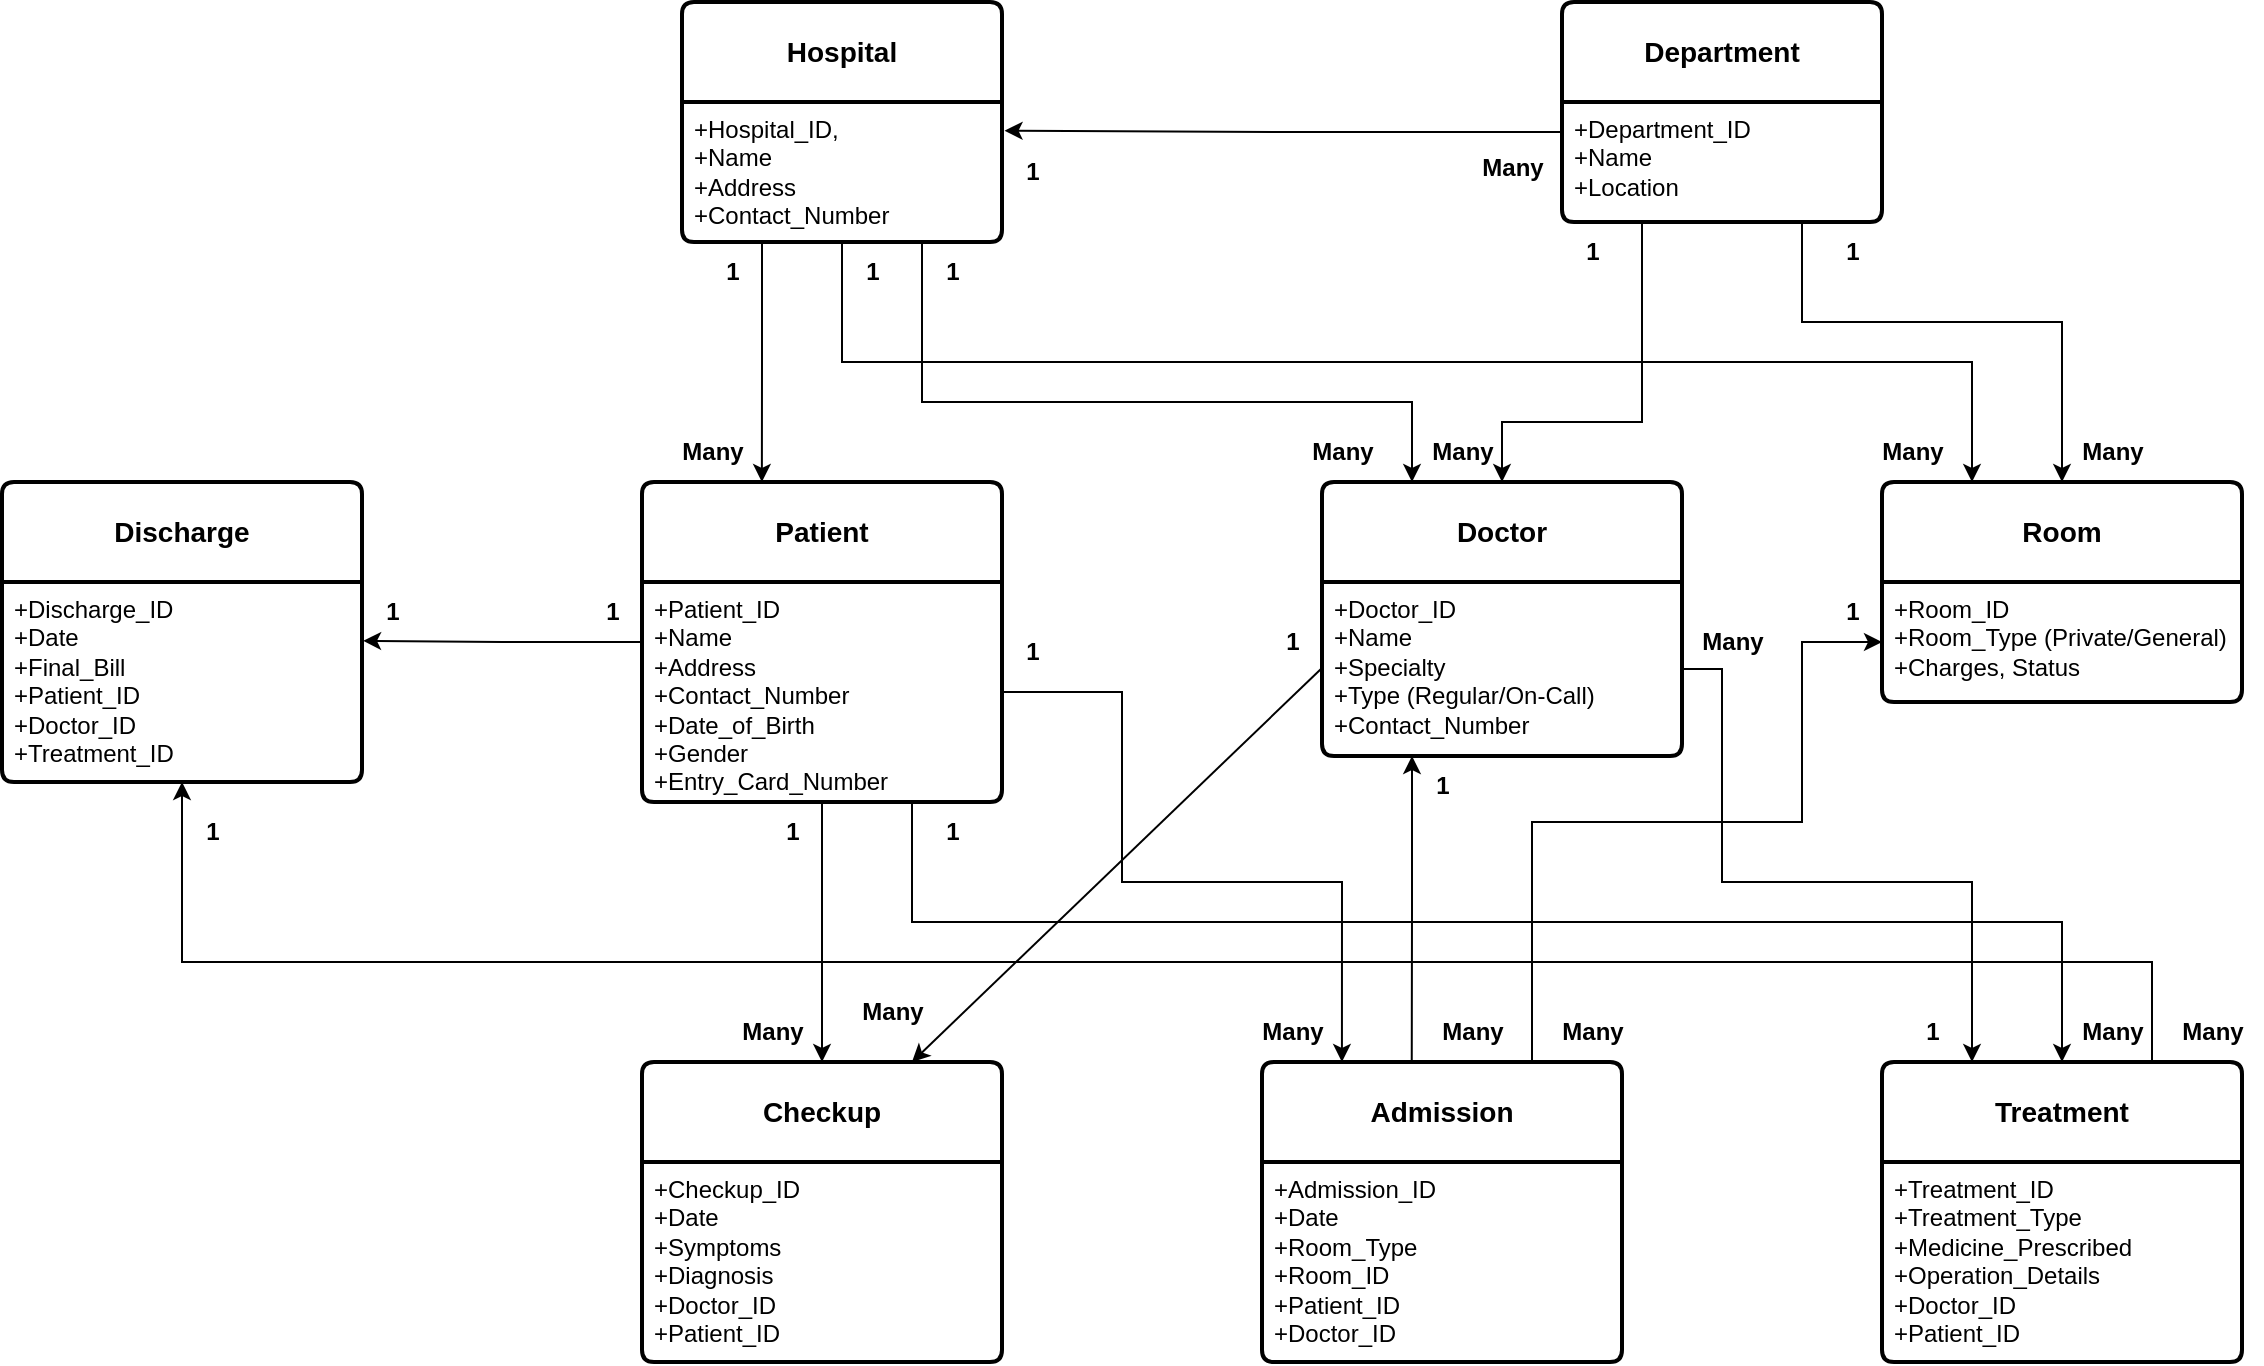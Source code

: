 <mxfile version="24.7.8">
  <diagram name="Page-1" id="GwTDUpay3KYhhRESg7AC">
    <mxGraphModel grid="1" page="1" gridSize="10" guides="1" tooltips="1" connect="1" arrows="1" fold="1" pageScale="1" pageWidth="850" pageHeight="1100" math="0" shadow="0">
      <root>
        <mxCell id="0" />
        <mxCell id="1" parent="0" />
        <mxCell id="qJj_PIesuQT_neQn-OG3-27" value="Hospital" style="swimlane;childLayout=stackLayout;horizontal=1;startSize=50;horizontalStack=0;rounded=1;fontSize=14;fontStyle=1;strokeWidth=2;resizeParent=0;resizeLast=1;shadow=0;dashed=0;align=center;arcSize=4;whiteSpace=wrap;html=1;" vertex="1" parent="1">
          <mxGeometry x="110" y="630" width="160" height="120" as="geometry">
            <mxRectangle x="190" y="400" width="90" height="50" as="alternateBounds" />
          </mxGeometry>
        </mxCell>
        <mxCell id="qJj_PIesuQT_neQn-OG3-28" value="+Hospital_ID,&amp;nbsp;&lt;div&gt;+Name&lt;/div&gt;&lt;div&gt;+Address&lt;br&gt;+Contact_Number&lt;br&gt;&lt;/div&gt;" style="align=left;strokeColor=none;fillColor=none;spacingLeft=4;fontSize=12;verticalAlign=top;resizable=0;rotatable=0;part=1;html=1;fontStyle=0" vertex="1" parent="qJj_PIesuQT_neQn-OG3-27">
          <mxGeometry y="50" width="160" height="70" as="geometry" />
        </mxCell>
        <mxCell id="qJj_PIesuQT_neQn-OG3-29" value="Department" style="swimlane;childLayout=stackLayout;horizontal=1;startSize=50;horizontalStack=0;rounded=1;fontSize=14;fontStyle=1;strokeWidth=2;resizeParent=0;resizeLast=1;shadow=0;dashed=0;align=center;arcSize=4;whiteSpace=wrap;html=1;" vertex="1" parent="1">
          <mxGeometry x="550" y="630" width="160" height="110" as="geometry">
            <mxRectangle x="190" y="400" width="90" height="50" as="alternateBounds" />
          </mxGeometry>
        </mxCell>
        <mxCell id="qJj_PIesuQT_neQn-OG3-30" value="+Department_ID&lt;br&gt;+Name&lt;br&gt;+Location" style="align=left;strokeColor=none;fillColor=none;spacingLeft=4;fontSize=12;verticalAlign=top;resizable=0;rotatable=0;part=1;html=1;fontStyle=0" vertex="1" parent="qJj_PIesuQT_neQn-OG3-29">
          <mxGeometry y="50" width="160" height="60" as="geometry" />
        </mxCell>
        <mxCell id="qJj_PIesuQT_neQn-OG3-31" value="Room" style="swimlane;childLayout=stackLayout;horizontal=1;startSize=50;horizontalStack=0;rounded=1;fontSize=14;fontStyle=1;strokeWidth=2;resizeParent=0;resizeLast=1;shadow=0;dashed=0;align=center;arcSize=4;whiteSpace=wrap;html=1;" vertex="1" parent="1">
          <mxGeometry x="710" y="870" width="180" height="110" as="geometry">
            <mxRectangle x="190" y="400" width="90" height="50" as="alternateBounds" />
          </mxGeometry>
        </mxCell>
        <mxCell id="qJj_PIesuQT_neQn-OG3-32" value="+Room_ID&lt;div&gt;+Room_Type (Private/General)&lt;br&gt;+Charges, Status&lt;/div&gt;" style="align=left;strokeColor=none;fillColor=none;spacingLeft=4;fontSize=12;verticalAlign=top;resizable=0;rotatable=0;part=1;html=1;fontStyle=0" vertex="1" parent="qJj_PIesuQT_neQn-OG3-31">
          <mxGeometry y="50" width="180" height="60" as="geometry" />
        </mxCell>
        <mxCell id="qJj_PIesuQT_neQn-OG3-33" value="Doctor" style="swimlane;childLayout=stackLayout;horizontal=1;startSize=50;horizontalStack=0;rounded=1;fontSize=14;fontStyle=1;strokeWidth=2;resizeParent=0;resizeLast=1;shadow=0;dashed=0;align=center;arcSize=4;whiteSpace=wrap;html=1;" vertex="1" parent="1">
          <mxGeometry x="430" y="870" width="180" height="137" as="geometry">
            <mxRectangle x="190" y="400" width="90" height="50" as="alternateBounds" />
          </mxGeometry>
        </mxCell>
        <mxCell id="qJj_PIesuQT_neQn-OG3-34" value="+Doctor_ID&lt;div&gt;+Name&lt;/div&gt;&lt;div&gt;+Specialty&lt;/div&gt;&lt;div&gt;+Type (Regular/On-Call)&lt;/div&gt;&lt;div&gt;&lt;span style=&quot;background-color: initial;&quot;&gt;+Contact_Number&lt;/span&gt;&lt;/div&gt;" style="align=left;strokeColor=none;fillColor=none;spacingLeft=4;fontSize=12;verticalAlign=top;resizable=0;rotatable=0;part=1;html=1;fontStyle=0" vertex="1" parent="qJj_PIesuQT_neQn-OG3-33">
          <mxGeometry y="50" width="180" height="87" as="geometry" />
        </mxCell>
        <mxCell id="qJj_PIesuQT_neQn-OG3-35" value="Patient" style="swimlane;childLayout=stackLayout;horizontal=1;startSize=50;horizontalStack=0;rounded=1;fontSize=14;fontStyle=1;strokeWidth=2;resizeParent=0;resizeLast=1;shadow=0;dashed=0;align=center;arcSize=4;whiteSpace=wrap;html=1;" vertex="1" parent="1">
          <mxGeometry x="90" y="870" width="180" height="160" as="geometry">
            <mxRectangle x="190" y="400" width="90" height="50" as="alternateBounds" />
          </mxGeometry>
        </mxCell>
        <mxCell id="qJj_PIesuQT_neQn-OG3-36" value="+Patient_ID&lt;div&gt;+Name&lt;br&gt;+Address&lt;/div&gt;&lt;div&gt;+Contact_Number&lt;/div&gt;&lt;div&gt;+Date_of_Birth&lt;/div&gt;&lt;div&gt;+Gender&lt;/div&gt;&lt;div&gt;+Entry_Card_Number&lt;/div&gt;" style="align=left;strokeColor=none;fillColor=none;spacingLeft=4;fontSize=12;verticalAlign=top;resizable=0;rotatable=0;part=1;html=1;fontStyle=0" vertex="1" parent="qJj_PIesuQT_neQn-OG3-35">
          <mxGeometry y="50" width="180" height="110" as="geometry" />
        </mxCell>
        <mxCell id="qJj_PIesuQT_neQn-OG3-37" value="Admission" style="swimlane;childLayout=stackLayout;horizontal=1;startSize=50;horizontalStack=0;rounded=1;fontSize=14;fontStyle=1;strokeWidth=2;resizeParent=0;resizeLast=1;shadow=0;dashed=0;align=center;arcSize=4;whiteSpace=wrap;html=1;" vertex="1" parent="1">
          <mxGeometry x="400" y="1160" width="180" height="150" as="geometry">
            <mxRectangle x="190" y="400" width="90" height="50" as="alternateBounds" />
          </mxGeometry>
        </mxCell>
        <mxCell id="qJj_PIesuQT_neQn-OG3-38" value="+Admission_ID&lt;div&gt;+Date&lt;/div&gt;&lt;div&gt;+Room_Type&lt;/div&gt;&lt;div&gt;+Room_ID&lt;/div&gt;&lt;div&gt;+Patient_ID&lt;/div&gt;&lt;div&gt;+Doctor_ID&lt;br&gt;&lt;/div&gt;" style="align=left;strokeColor=none;fillColor=none;spacingLeft=4;fontSize=12;verticalAlign=top;resizable=0;rotatable=0;part=1;html=1;fontStyle=0" vertex="1" parent="qJj_PIesuQT_neQn-OG3-37">
          <mxGeometry y="50" width="180" height="100" as="geometry" />
        </mxCell>
        <mxCell id="qJj_PIesuQT_neQn-OG3-39" value="Checkup" style="swimlane;childLayout=stackLayout;horizontal=1;startSize=50;horizontalStack=0;rounded=1;fontSize=14;fontStyle=1;strokeWidth=2;resizeParent=0;resizeLast=1;shadow=0;dashed=0;align=center;arcSize=4;whiteSpace=wrap;html=1;" vertex="1" parent="1">
          <mxGeometry x="90" y="1160" width="180" height="150" as="geometry">
            <mxRectangle x="190" y="400" width="90" height="50" as="alternateBounds" />
          </mxGeometry>
        </mxCell>
        <mxCell id="qJj_PIesuQT_neQn-OG3-40" value="&lt;div&gt;+Checkup_ID&lt;/div&gt;&lt;div&gt;+Date&lt;/div&gt;&lt;div&gt;+Symptoms&lt;/div&gt;&lt;div&gt;+Diagnosis&lt;/div&gt;&lt;div&gt;+Doctor_ID&lt;/div&gt;&lt;div&gt;+Patient_ID&lt;br&gt;&lt;/div&gt;" style="align=left;strokeColor=none;fillColor=none;spacingLeft=4;fontSize=12;verticalAlign=top;resizable=0;rotatable=0;part=1;html=1;fontStyle=0" vertex="1" parent="qJj_PIesuQT_neQn-OG3-39">
          <mxGeometry y="50" width="180" height="100" as="geometry" />
        </mxCell>
        <mxCell id="qJj_PIesuQT_neQn-OG3-121" style="edgeStyle=orthogonalEdgeStyle;rounded=0;orthogonalLoop=1;jettySize=auto;html=1;exitX=0.75;exitY=0;exitDx=0;exitDy=0;entryX=0.5;entryY=1;entryDx=0;entryDy=0;" edge="1" parent="1" source="qJj_PIesuQT_neQn-OG3-41" target="qJj_PIesuQT_neQn-OG3-44">
          <mxGeometry relative="1" as="geometry">
            <mxPoint x="650" y="1080" as="targetPoint" />
            <Array as="points">
              <mxPoint x="845" y="1110" />
              <mxPoint x="-140" y="1110" />
            </Array>
          </mxGeometry>
        </mxCell>
        <mxCell id="qJj_PIesuQT_neQn-OG3-41" value="Treatment" style="swimlane;childLayout=stackLayout;horizontal=1;startSize=50;horizontalStack=0;rounded=1;fontSize=14;fontStyle=1;strokeWidth=2;resizeParent=0;resizeLast=1;shadow=0;dashed=0;align=center;arcSize=4;whiteSpace=wrap;html=1;" vertex="1" parent="1">
          <mxGeometry x="710" y="1160" width="180" height="150" as="geometry">
            <mxRectangle x="190" y="400" width="90" height="50" as="alternateBounds" />
          </mxGeometry>
        </mxCell>
        <mxCell id="qJj_PIesuQT_neQn-OG3-42" value="&lt;div&gt;+Treatment_ID&lt;/div&gt;&lt;div&gt;+Treatment_Type&lt;/div&gt;&lt;div&gt;+Medicine_Prescribed&lt;/div&gt;&lt;div&gt;+Operation_Details&lt;/div&gt;&lt;div&gt;+Doctor_ID&lt;/div&gt;&lt;div&gt;+Patient_ID&lt;br&gt;&lt;/div&gt;" style="align=left;strokeColor=none;fillColor=none;spacingLeft=4;fontSize=12;verticalAlign=top;resizable=0;rotatable=0;part=1;html=1;" vertex="1" parent="qJj_PIesuQT_neQn-OG3-41">
          <mxGeometry y="50" width="180" height="100" as="geometry" />
        </mxCell>
        <mxCell id="qJj_PIesuQT_neQn-OG3-43" value="Discharge" style="swimlane;childLayout=stackLayout;horizontal=1;startSize=50;horizontalStack=0;rounded=1;fontSize=14;fontStyle=1;strokeWidth=2;resizeParent=0;resizeLast=1;shadow=0;dashed=0;align=center;arcSize=4;whiteSpace=wrap;html=1;" vertex="1" parent="1">
          <mxGeometry x="-230" y="870" width="180" height="150" as="geometry">
            <mxRectangle x="190" y="400" width="90" height="50" as="alternateBounds" />
          </mxGeometry>
        </mxCell>
        <mxCell id="qJj_PIesuQT_neQn-OG3-44" value="&lt;div&gt;+Discharge_ID&lt;/div&gt;&lt;div&gt;+Date&lt;/div&gt;&lt;div&gt;+Final_Bill&lt;/div&gt;&lt;div&gt;+Patient_ID&lt;/div&gt;&lt;div&gt;+Doctor_ID&lt;/div&gt;&lt;div&gt;+Treatment_ID&lt;br&gt;&lt;/div&gt;" style="align=left;strokeColor=none;fillColor=none;spacingLeft=4;fontSize=12;verticalAlign=top;resizable=0;rotatable=0;part=1;html=1;" vertex="1" parent="qJj_PIesuQT_neQn-OG3-43">
          <mxGeometry y="50" width="180" height="100" as="geometry" />
        </mxCell>
        <mxCell id="qJj_PIesuQT_neQn-OG3-46" style="edgeStyle=orthogonalEdgeStyle;rounded=0;orthogonalLoop=1;jettySize=auto;html=1;exitX=0;exitY=0.25;exitDx=0;exitDy=0;entryX=1.008;entryY=0.205;entryDx=0;entryDy=0;entryPerimeter=0;fontStyle=0" edge="1" parent="1" source="qJj_PIesuQT_neQn-OG3-30" target="qJj_PIesuQT_neQn-OG3-28">
          <mxGeometry relative="1" as="geometry" />
        </mxCell>
        <mxCell id="qJj_PIesuQT_neQn-OG3-56" value="1" style="text;html=1;align=center;verticalAlign=middle;resizable=0;points=[];autosize=1;strokeColor=none;fillColor=none;fontStyle=1" vertex="1" parent="1">
          <mxGeometry x="270" y="700" width="30" height="30" as="geometry" />
        </mxCell>
        <mxCell id="qJj_PIesuQT_neQn-OG3-57" value="Many" style="text;html=1;align=center;verticalAlign=middle;resizable=0;points=[];autosize=1;strokeColor=none;fillColor=none;fontStyle=1" vertex="1" parent="1">
          <mxGeometry x="500" y="698" width="50" height="30" as="geometry" />
        </mxCell>
        <mxCell id="qJj_PIesuQT_neQn-OG3-70" value="1" style="text;html=1;align=center;verticalAlign=middle;resizable=0;points=[];autosize=1;strokeColor=none;fillColor=none;fontStyle=1" vertex="1" parent="1">
          <mxGeometry x="550" y="740" width="30" height="30" as="geometry" />
        </mxCell>
        <mxCell id="qJj_PIesuQT_neQn-OG3-71" value="Many" style="text;html=1;align=center;verticalAlign=middle;resizable=0;points=[];autosize=1;strokeColor=none;fillColor=none;fontStyle=1" vertex="1" parent="1">
          <mxGeometry x="475" y="840" width="50" height="30" as="geometry" />
        </mxCell>
        <mxCell id="qJj_PIesuQT_neQn-OG3-72" value="1" style="text;html=1;align=center;verticalAlign=middle;resizable=0;points=[];autosize=1;strokeColor=none;fillColor=none;fontStyle=1" vertex="1" parent="1">
          <mxGeometry x="680" y="740" width="30" height="30" as="geometry" />
        </mxCell>
        <mxCell id="qJj_PIesuQT_neQn-OG3-73" value="Many" style="text;html=1;align=center;verticalAlign=middle;resizable=0;points=[];autosize=1;strokeColor=none;fillColor=none;fontStyle=1" vertex="1" parent="1">
          <mxGeometry x="800" y="840" width="50" height="30" as="geometry" />
        </mxCell>
        <mxCell id="qJj_PIesuQT_neQn-OG3-75" value="1" style="text;html=1;align=center;verticalAlign=middle;resizable=0;points=[];autosize=1;strokeColor=none;fillColor=none;fontStyle=1" vertex="1" parent="1">
          <mxGeometry x="150" y="1030" width="30" height="30" as="geometry" />
        </mxCell>
        <mxCell id="qJj_PIesuQT_neQn-OG3-76" value="Many" style="text;html=1;align=center;verticalAlign=middle;resizable=0;points=[];autosize=1;strokeColor=none;fillColor=none;fontStyle=1" vertex="1" parent="1">
          <mxGeometry x="130" y="1130" width="50" height="30" as="geometry" />
        </mxCell>
        <mxCell id="qJj_PIesuQT_neQn-OG3-77" style="edgeStyle=orthogonalEdgeStyle;rounded=0;orthogonalLoop=1;jettySize=auto;html=1;entryX=0.5;entryY=0;entryDx=0;entryDy=0;" edge="1" parent="1" source="qJj_PIesuQT_neQn-OG3-36" target="qJj_PIesuQT_neQn-OG3-39">
          <mxGeometry relative="1" as="geometry" />
        </mxCell>
        <mxCell id="qJj_PIesuQT_neQn-OG3-78" value="" style="endArrow=classic;html=1;rounded=0;entryX=0.75;entryY=0;entryDx=0;entryDy=0;exitX=0.369;exitY=1.05;exitDx=0;exitDy=0;exitPerimeter=0;" edge="1" parent="1" target="qJj_PIesuQT_neQn-OG3-39">
          <mxGeometry width="50" height="50" relative="1" as="geometry">
            <mxPoint x="430" y="963" as="sourcePoint" />
            <mxPoint x="341" y="1090" as="targetPoint" />
          </mxGeometry>
        </mxCell>
        <mxCell id="qJj_PIesuQT_neQn-OG3-79" value="1" style="text;html=1;align=center;verticalAlign=middle;resizable=0;points=[];autosize=1;strokeColor=none;fillColor=none;fontStyle=1" vertex="1" parent="1">
          <mxGeometry x="400" y="935" width="30" height="30" as="geometry" />
        </mxCell>
        <mxCell id="qJj_PIesuQT_neQn-OG3-80" value="Many" style="text;html=1;align=center;verticalAlign=middle;resizable=0;points=[];autosize=1;strokeColor=none;fillColor=none;fontStyle=1" vertex="1" parent="1">
          <mxGeometry x="190" y="1120" width="50" height="30" as="geometry" />
        </mxCell>
        <mxCell id="qJj_PIesuQT_neQn-OG3-81" style="edgeStyle=orthogonalEdgeStyle;rounded=0;orthogonalLoop=1;jettySize=auto;html=1;entryX=0.222;entryY=0;entryDx=0;entryDy=0;entryPerimeter=0;" edge="1" parent="1" source="qJj_PIesuQT_neQn-OG3-36" target="qJj_PIesuQT_neQn-OG3-37">
          <mxGeometry relative="1" as="geometry">
            <mxPoint x="442" y="1120" as="targetPoint" />
            <Array as="points">
              <mxPoint x="330" y="975" />
              <mxPoint x="330" y="1070" />
              <mxPoint x="440" y="1070" />
            </Array>
          </mxGeometry>
        </mxCell>
        <mxCell id="qJj_PIesuQT_neQn-OG3-82" value="1" style="text;html=1;align=center;verticalAlign=middle;resizable=0;points=[];autosize=1;strokeColor=none;fillColor=none;fontStyle=1" vertex="1" parent="1">
          <mxGeometry x="270" y="940" width="30" height="30" as="geometry" />
        </mxCell>
        <mxCell id="qJj_PIesuQT_neQn-OG3-83" value="Many" style="text;html=1;align=center;verticalAlign=middle;resizable=0;points=[];autosize=1;strokeColor=none;fillColor=none;fontStyle=1" vertex="1" parent="1">
          <mxGeometry x="390" y="1130" width="50" height="30" as="geometry" />
        </mxCell>
        <mxCell id="qJj_PIesuQT_neQn-OG3-85" value="1" style="text;html=1;align=center;verticalAlign=middle;resizable=0;points=[];autosize=1;strokeColor=none;fillColor=none;fontStyle=1" vertex="1" parent="1">
          <mxGeometry x="475" y="1007" width="30" height="30" as="geometry" />
        </mxCell>
        <mxCell id="qJj_PIesuQT_neQn-OG3-86" value="Many" style="text;html=1;align=center;verticalAlign=middle;resizable=0;points=[];autosize=1;strokeColor=none;fillColor=none;fontStyle=1" vertex="1" parent="1">
          <mxGeometry x="480" y="1130" width="50" height="30" as="geometry" />
        </mxCell>
        <mxCell id="qJj_PIesuQT_neQn-OG3-90" style="edgeStyle=orthogonalEdgeStyle;rounded=0;orthogonalLoop=1;jettySize=auto;html=1;exitX=0.25;exitY=1;exitDx=0;exitDy=0;entryX=0.416;entryY=-0.006;entryDx=0;entryDy=0;entryPerimeter=0;endArrow=none;endFill=0;startArrow=classic;startFill=1;" edge="1" parent="1" source="qJj_PIesuQT_neQn-OG3-33" target="qJj_PIesuQT_neQn-OG3-37">
          <mxGeometry relative="1" as="geometry" />
        </mxCell>
        <mxCell id="qJj_PIesuQT_neQn-OG3-92" style="edgeStyle=orthogonalEdgeStyle;rounded=0;orthogonalLoop=1;jettySize=auto;html=1;entryX=0.75;entryY=0;entryDx=0;entryDy=0;endArrow=none;endFill=0;startArrow=classic;startFill=1;" edge="1" parent="1" source="qJj_PIesuQT_neQn-OG3-32" target="qJj_PIesuQT_neQn-OG3-37">
          <mxGeometry relative="1" as="geometry">
            <Array as="points">
              <mxPoint x="670" y="950" />
              <mxPoint x="670" y="1040" />
              <mxPoint x="535" y="1040" />
            </Array>
          </mxGeometry>
        </mxCell>
        <mxCell id="qJj_PIesuQT_neQn-OG3-93" value="1" style="text;html=1;align=center;verticalAlign=middle;resizable=0;points=[];autosize=1;strokeColor=none;fillColor=none;fontStyle=1" vertex="1" parent="1">
          <mxGeometry x="680" y="920" width="30" height="30" as="geometry" />
        </mxCell>
        <mxCell id="qJj_PIesuQT_neQn-OG3-94" value="Many" style="text;html=1;align=center;verticalAlign=middle;resizable=0;points=[];autosize=1;strokeColor=none;fillColor=none;fontStyle=1" vertex="1" parent="1">
          <mxGeometry x="540" y="1130" width="50" height="30" as="geometry" />
        </mxCell>
        <mxCell id="qJj_PIesuQT_neQn-OG3-95" style="edgeStyle=orthogonalEdgeStyle;rounded=0;orthogonalLoop=1;jettySize=auto;html=1;exitX=0.75;exitY=1;exitDx=0;exitDy=0;entryX=0.5;entryY=0;entryDx=0;entryDy=0;" edge="1" parent="1" source="qJj_PIesuQT_neQn-OG3-36" target="qJj_PIesuQT_neQn-OG3-41">
          <mxGeometry relative="1" as="geometry">
            <Array as="points">
              <mxPoint x="225" y="1090" />
              <mxPoint x="800" y="1090" />
            </Array>
          </mxGeometry>
        </mxCell>
        <mxCell id="qJj_PIesuQT_neQn-OG3-98" style="edgeStyle=orthogonalEdgeStyle;rounded=0;orthogonalLoop=1;jettySize=auto;html=1;entryX=0.25;entryY=0;entryDx=0;entryDy=0;" edge="1" parent="1" source="qJj_PIesuQT_neQn-OG3-34" target="qJj_PIesuQT_neQn-OG3-41">
          <mxGeometry relative="1" as="geometry">
            <Array as="points">
              <mxPoint x="630" y="964" />
              <mxPoint x="630" y="1070" />
              <mxPoint x="755" y="1070" />
            </Array>
          </mxGeometry>
        </mxCell>
        <mxCell id="qJj_PIesuQT_neQn-OG3-99" value="1" style="text;html=1;align=center;verticalAlign=middle;resizable=0;points=[];autosize=1;strokeColor=none;fillColor=none;fontStyle=1" vertex="1" parent="1">
          <mxGeometry x="230" y="1030" width="30" height="30" as="geometry" />
        </mxCell>
        <mxCell id="qJj_PIesuQT_neQn-OG3-100" value="Many" style="text;html=1;align=center;verticalAlign=middle;resizable=0;points=[];autosize=1;strokeColor=none;fillColor=none;fontStyle=1" vertex="1" parent="1">
          <mxGeometry x="800" y="1130" width="50" height="30" as="geometry" />
        </mxCell>
        <mxCell id="qJj_PIesuQT_neQn-OG3-101" value="Many" style="text;html=1;align=center;verticalAlign=middle;resizable=0;points=[];autosize=1;strokeColor=none;fillColor=none;fontStyle=1" vertex="1" parent="1">
          <mxGeometry x="610" y="935" width="50" height="30" as="geometry" />
        </mxCell>
        <mxCell id="qJj_PIesuQT_neQn-OG3-102" value="1" style="text;html=1;align=center;verticalAlign=middle;resizable=0;points=[];autosize=1;strokeColor=none;fillColor=none;fontStyle=1" vertex="1" parent="1">
          <mxGeometry x="720" y="1130" width="30" height="30" as="geometry" />
        </mxCell>
        <mxCell id="qJj_PIesuQT_neQn-OG3-103" style="edgeStyle=orthogonalEdgeStyle;rounded=0;orthogonalLoop=1;jettySize=auto;html=1;entryX=1.003;entryY=0.294;entryDx=0;entryDy=0;entryPerimeter=0;" edge="1" parent="1" source="qJj_PIesuQT_neQn-OG3-35" target="qJj_PIesuQT_neQn-OG3-44">
          <mxGeometry relative="1" as="geometry" />
        </mxCell>
        <mxCell id="qJj_PIesuQT_neQn-OG3-104" value="1" style="text;html=1;align=center;verticalAlign=middle;resizable=0;points=[];autosize=1;strokeColor=none;fillColor=none;fontStyle=1" vertex="1" parent="1">
          <mxGeometry x="60" y="920" width="30" height="30" as="geometry" />
        </mxCell>
        <mxCell id="qJj_PIesuQT_neQn-OG3-105" value="1" style="text;html=1;align=center;verticalAlign=middle;resizable=0;points=[];autosize=1;strokeColor=none;fillColor=none;fontStyle=1" vertex="1" parent="1">
          <mxGeometry x="-50" y="920" width="30" height="30" as="geometry" />
        </mxCell>
        <mxCell id="qJj_PIesuQT_neQn-OG3-108" value="Many" style="text;html=1;align=center;verticalAlign=middle;resizable=0;points=[];autosize=1;strokeColor=none;fillColor=none;fontStyle=1" vertex="1" parent="1">
          <mxGeometry x="850" y="1130" width="50" height="30" as="geometry" />
        </mxCell>
        <mxCell id="qJj_PIesuQT_neQn-OG3-109" value="1" style="text;html=1;align=center;verticalAlign=middle;resizable=0;points=[];autosize=1;strokeColor=none;fillColor=none;fontStyle=1" vertex="1" parent="1">
          <mxGeometry x="-140" y="1030" width="30" height="30" as="geometry" />
        </mxCell>
        <mxCell id="qJj_PIesuQT_neQn-OG3-110" style="edgeStyle=orthogonalEdgeStyle;rounded=0;orthogonalLoop=1;jettySize=auto;html=1;entryX=0.25;entryY=0;entryDx=0;entryDy=0;" edge="1" parent="1" source="qJj_PIesuQT_neQn-OG3-28" target="qJj_PIesuQT_neQn-OG3-31">
          <mxGeometry relative="1" as="geometry">
            <Array as="points">
              <mxPoint x="190" y="810" />
              <mxPoint x="755" y="810" />
            </Array>
          </mxGeometry>
        </mxCell>
        <mxCell id="qJj_PIesuQT_neQn-OG3-111" value="1" style="text;html=1;align=center;verticalAlign=middle;resizable=0;points=[];autosize=1;strokeColor=none;fillColor=none;fontStyle=1" vertex="1" parent="1">
          <mxGeometry x="190" y="750" width="30" height="30" as="geometry" />
        </mxCell>
        <mxCell id="qJj_PIesuQT_neQn-OG3-112" value="Many" style="text;html=1;align=center;verticalAlign=middle;resizable=0;points=[];autosize=1;strokeColor=none;fillColor=none;fontStyle=1" vertex="1" parent="1">
          <mxGeometry x="700" y="840" width="50" height="30" as="geometry" />
        </mxCell>
        <mxCell id="qJj_PIesuQT_neQn-OG3-113" style="edgeStyle=orthogonalEdgeStyle;rounded=0;orthogonalLoop=1;jettySize=auto;html=1;exitX=0.25;exitY=1;exitDx=0;exitDy=0;entryX=0.5;entryY=0;entryDx=0;entryDy=0;" edge="1" parent="1" source="qJj_PIesuQT_neQn-OG3-30" target="qJj_PIesuQT_neQn-OG3-33">
          <mxGeometry relative="1" as="geometry">
            <Array as="points">
              <mxPoint x="590" y="840" />
              <mxPoint x="520" y="840" />
            </Array>
          </mxGeometry>
        </mxCell>
        <mxCell id="qJj_PIesuQT_neQn-OG3-114" style="edgeStyle=orthogonalEdgeStyle;rounded=0;orthogonalLoop=1;jettySize=auto;html=1;exitX=0.75;exitY=1;exitDx=0;exitDy=0;entryX=0.5;entryY=0;entryDx=0;entryDy=0;" edge="1" parent="1" source="qJj_PIesuQT_neQn-OG3-30" target="qJj_PIesuQT_neQn-OG3-31">
          <mxGeometry relative="1" as="geometry">
            <Array as="points">
              <mxPoint x="670" y="790" />
              <mxPoint x="800" y="790" />
            </Array>
          </mxGeometry>
        </mxCell>
        <mxCell id="qJj_PIesuQT_neQn-OG3-115" style="edgeStyle=orthogonalEdgeStyle;rounded=0;orthogonalLoop=1;jettySize=auto;html=1;exitX=0.25;exitY=1;exitDx=0;exitDy=0;entryX=0.333;entryY=0;entryDx=0;entryDy=0;entryPerimeter=0;" edge="1" parent="1" source="qJj_PIesuQT_neQn-OG3-28" target="qJj_PIesuQT_neQn-OG3-35">
          <mxGeometry relative="1" as="geometry" />
        </mxCell>
        <mxCell id="qJj_PIesuQT_neQn-OG3-116" value="1" style="text;html=1;align=center;verticalAlign=middle;resizable=0;points=[];autosize=1;strokeColor=none;fillColor=none;fontStyle=1" vertex="1" parent="1">
          <mxGeometry x="120" y="750" width="30" height="30" as="geometry" />
        </mxCell>
        <mxCell id="qJj_PIesuQT_neQn-OG3-117" value="Many" style="text;html=1;align=center;verticalAlign=middle;resizable=0;points=[];autosize=1;strokeColor=none;fillColor=none;fontStyle=1" vertex="1" parent="1">
          <mxGeometry x="100" y="840" width="50" height="30" as="geometry" />
        </mxCell>
        <mxCell id="qJj_PIesuQT_neQn-OG3-118" style="edgeStyle=orthogonalEdgeStyle;rounded=0;orthogonalLoop=1;jettySize=auto;html=1;exitX=0.75;exitY=1;exitDx=0;exitDy=0;entryX=0.25;entryY=0;entryDx=0;entryDy=0;" edge="1" parent="1" source="qJj_PIesuQT_neQn-OG3-28" target="qJj_PIesuQT_neQn-OG3-33">
          <mxGeometry relative="1" as="geometry">
            <Array as="points">
              <mxPoint x="230" y="830" />
              <mxPoint x="475" y="830" />
            </Array>
          </mxGeometry>
        </mxCell>
        <mxCell id="qJj_PIesuQT_neQn-OG3-119" value="1" style="text;html=1;align=center;verticalAlign=middle;resizable=0;points=[];autosize=1;strokeColor=none;fillColor=none;fontStyle=1" vertex="1" parent="1">
          <mxGeometry x="230" y="750" width="30" height="30" as="geometry" />
        </mxCell>
        <mxCell id="qJj_PIesuQT_neQn-OG3-120" value="Many" style="text;html=1;align=center;verticalAlign=middle;resizable=0;points=[];autosize=1;strokeColor=none;fillColor=none;fontStyle=1" vertex="1" parent="1">
          <mxGeometry x="415" y="840" width="50" height="30" as="geometry" />
        </mxCell>
      </root>
    </mxGraphModel>
  </diagram>
</mxfile>

